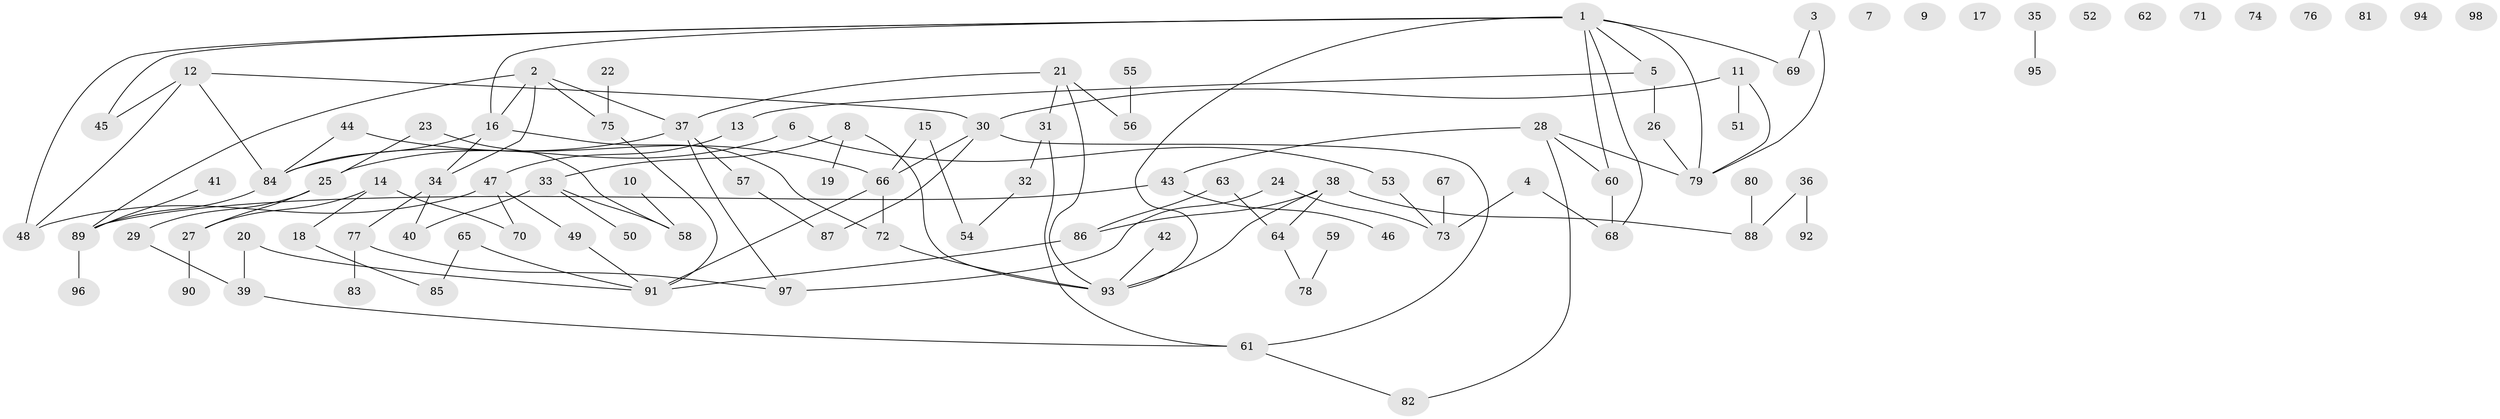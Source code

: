 // coarse degree distribution, {9: 0.014925373134328358, 5: 0.04477611940298507, 2: 0.2537313432835821, 3: 0.16417910447761194, 0: 0.1791044776119403, 1: 0.14925373134328357, 6: 0.014925373134328358, 4: 0.11940298507462686, 8: 0.014925373134328358, 7: 0.04477611940298507}
// Generated by graph-tools (version 1.1) at 2025/41/03/06/25 10:41:24]
// undirected, 98 vertices, 117 edges
graph export_dot {
graph [start="1"]
  node [color=gray90,style=filled];
  1;
  2;
  3;
  4;
  5;
  6;
  7;
  8;
  9;
  10;
  11;
  12;
  13;
  14;
  15;
  16;
  17;
  18;
  19;
  20;
  21;
  22;
  23;
  24;
  25;
  26;
  27;
  28;
  29;
  30;
  31;
  32;
  33;
  34;
  35;
  36;
  37;
  38;
  39;
  40;
  41;
  42;
  43;
  44;
  45;
  46;
  47;
  48;
  49;
  50;
  51;
  52;
  53;
  54;
  55;
  56;
  57;
  58;
  59;
  60;
  61;
  62;
  63;
  64;
  65;
  66;
  67;
  68;
  69;
  70;
  71;
  72;
  73;
  74;
  75;
  76;
  77;
  78;
  79;
  80;
  81;
  82;
  83;
  84;
  85;
  86;
  87;
  88;
  89;
  90;
  91;
  92;
  93;
  94;
  95;
  96;
  97;
  98;
  1 -- 5;
  1 -- 16;
  1 -- 45;
  1 -- 48;
  1 -- 60;
  1 -- 68;
  1 -- 69;
  1 -- 79;
  1 -- 93;
  2 -- 16;
  2 -- 34;
  2 -- 37;
  2 -- 75;
  2 -- 89;
  3 -- 69;
  3 -- 79;
  4 -- 68;
  4 -- 73;
  5 -- 13;
  5 -- 26;
  6 -- 25;
  6 -- 53;
  8 -- 19;
  8 -- 33;
  8 -- 93;
  10 -- 58;
  11 -- 30;
  11 -- 51;
  11 -- 79;
  12 -- 30;
  12 -- 45;
  12 -- 48;
  12 -- 84;
  13 -- 47;
  14 -- 18;
  14 -- 27;
  14 -- 70;
  15 -- 54;
  15 -- 66;
  16 -- 34;
  16 -- 72;
  16 -- 84;
  18 -- 85;
  20 -- 39;
  20 -- 91;
  21 -- 31;
  21 -- 37;
  21 -- 56;
  21 -- 93;
  22 -- 75;
  23 -- 25;
  23 -- 58;
  24 -- 73;
  24 -- 97;
  25 -- 27;
  25 -- 29;
  26 -- 79;
  27 -- 90;
  28 -- 43;
  28 -- 60;
  28 -- 79;
  28 -- 82;
  29 -- 39;
  30 -- 61;
  30 -- 66;
  30 -- 87;
  31 -- 32;
  31 -- 61;
  32 -- 54;
  33 -- 40;
  33 -- 50;
  33 -- 58;
  34 -- 40;
  34 -- 77;
  35 -- 95;
  36 -- 88;
  36 -- 92;
  37 -- 57;
  37 -- 84;
  37 -- 97;
  38 -- 64;
  38 -- 86;
  38 -- 88;
  38 -- 93;
  39 -- 61;
  41 -- 89;
  42 -- 93;
  43 -- 46;
  43 -- 89;
  44 -- 66;
  44 -- 84;
  47 -- 48;
  47 -- 49;
  47 -- 70;
  49 -- 91;
  53 -- 73;
  55 -- 56;
  57 -- 87;
  59 -- 78;
  60 -- 68;
  61 -- 82;
  63 -- 64;
  63 -- 86;
  64 -- 78;
  65 -- 85;
  65 -- 91;
  66 -- 72;
  66 -- 91;
  67 -- 73;
  72 -- 93;
  75 -- 91;
  77 -- 83;
  77 -- 97;
  80 -- 88;
  84 -- 89;
  86 -- 91;
  89 -- 96;
}
